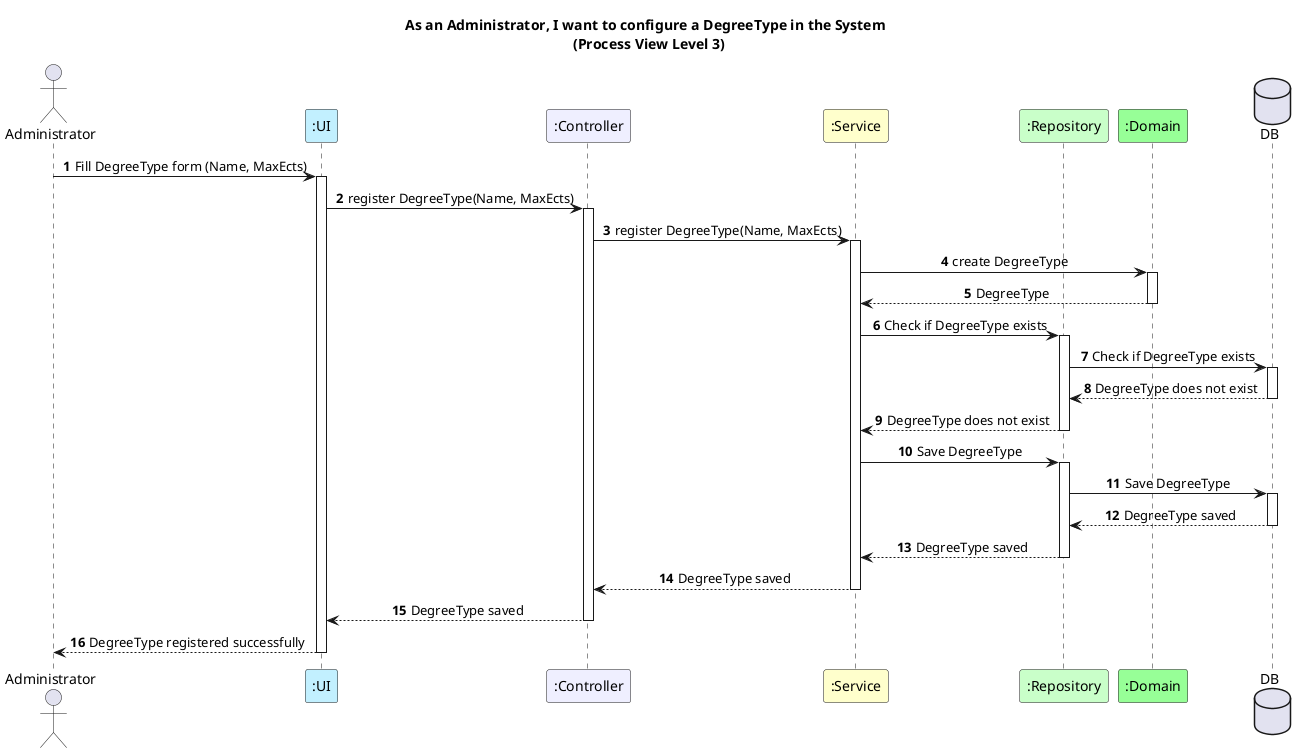 @startuml

autonumber
title As an Administrator, I want to configure a DegreeType in the System \n (Process View Level 3)

skinparam sequenceMessageAlign center

actor Administrator
participant ":UI" as UI #application
participant ":Controller" as Controller #motivation
participant ":Service" as Service #business
participant ":Repository" as Repo #technology
participant ":Domain" as Domain #physical
database DB

Administrator -> UI : Fill DegreeType form (Name, MaxEcts)
activate UI
UI -> Controller : register DegreeType(Name, MaxEcts)
activate Controller

Controller -> Service : register DegreeType(Name, MaxEcts)
activate Service

Service -> Domain : create DegreeType
activate Domain
Domain --> Service : DegreeType
deactivate Domain

Service -> Repo : Check if DegreeType exists
activate Repo

Repo -> DB : Check if DegreeType exists
activate DB

DB --> Repo : DegreeType does not exist
deactivate DB

Repo --> Service : DegreeType does not exist
deactivate Repo

Service -> Repo : Save DegreeType
activate Repo

Repo -> DB : Save DegreeType
activate DB

DB --> Repo : DegreeType saved
deactivate DB

Repo --> Service : DegreeType saved
deactivate Repo

Service --> Controller : DegreeType saved
deactivate Service

Controller --> UI : DegreeType saved
deactivate Controller

UI --> Administrator : DegreeType registered successfully
deactivate UI

@enduml
